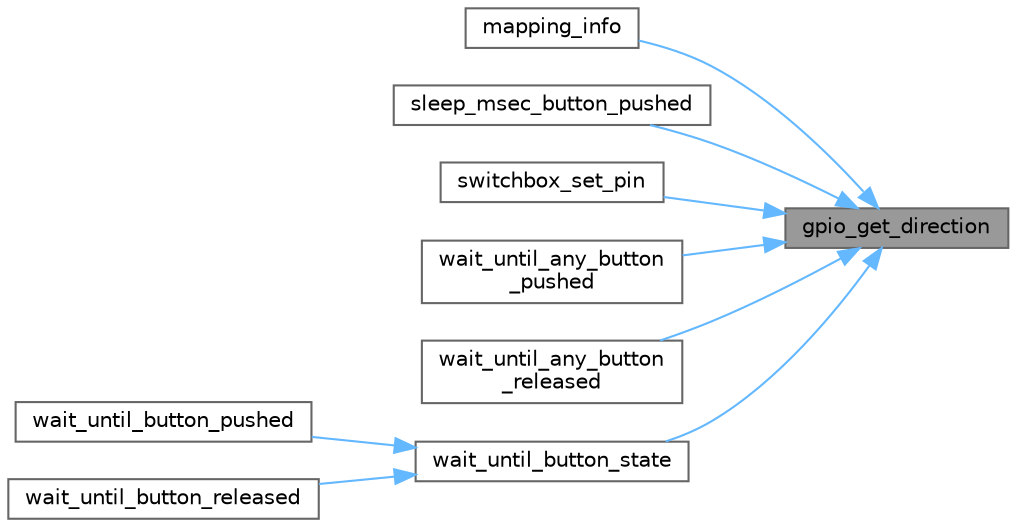 digraph "gpio_get_direction"
{
 // LATEX_PDF_SIZE
  bgcolor="transparent";
  edge [fontname=Helvetica,fontsize=10,labelfontname=Helvetica,labelfontsize=10];
  node [fontname=Helvetica,fontsize=10,shape=box,height=0.2,width=0.4];
  rankdir="RL";
  Node1 [id="Node000001",label="gpio_get_direction",height=0.2,width=0.4,color="gray40", fillcolor="grey60", style="filled", fontcolor="black",tooltip=" "];
  Node1 -> Node2 [id="edge1_Node000001_Node000002",dir="back",color="steelblue1",style="solid",tooltip=" "];
  Node2 [id="Node000002",label="mapping_info",height=0.2,width=0.4,color="grey40", fillcolor="white", style="filled",URL="$group__UTIL.html#gad14cbdc178718d358180c9a1cf83cfc0",tooltip="Displays a table to see where all pins have been mapped, what channels have been linked where and the..."];
  Node1 -> Node3 [id="edge2_Node000001_Node000003",dir="back",color="steelblue1",style="solid",tooltip=" "];
  Node3 [id="Node000003",label="sleep_msec_button_pushed",height=0.2,width=0.4,color="grey40", fillcolor="white", style="filled",URL="$group__BUTTONS.html#ga0cfd4ec403dbb078a31457c34d8e1268",tooltip="Check if the given button is pushed in msec milliseconds. The function does NOT return early."];
  Node1 -> Node4 [id="edge3_Node000001_Node000004",dir="back",color="steelblue1",style="solid",tooltip=" "];
  Node4 [id="Node000004",label="switchbox_set_pin",height=0.2,width=0.4,color="grey40", fillcolor="white", style="filled",URL="$group__SWITCHBOX.html#gaf00e8e471d78f9a6a238bd0b4c3437f5",tooltip="Set the type of a switch pin."];
  Node1 -> Node5 [id="edge4_Node000001_Node000005",dir="back",color="steelblue1",style="solid",tooltip=" "];
  Node5 [id="Node000005",label="wait_until_any_button\l_pushed",height=0.2,width=0.4,color="grey40", fillcolor="white", style="filled",URL="$group__BUTTONS.html#ga3249cfa7eaa3dc7217b466e2bd1d6067",tooltip="Wait until any button is not pushed (which may be immediately)."];
  Node1 -> Node6 [id="edge5_Node000001_Node000006",dir="back",color="steelblue1",style="solid",tooltip=" "];
  Node6 [id="Node000006",label="wait_until_any_button\l_released",height=0.2,width=0.4,color="grey40", fillcolor="white", style="filled",URL="$group__BUTTONS.html#ga5c79a6880ef76e1f96407fb9a1aa8774",tooltip="Wait until the given button is not pushed (which may be immediately)."];
  Node1 -> Node7 [id="edge6_Node000001_Node000007",dir="back",color="steelblue1",style="solid",tooltip=" "];
  Node7 [id="Node000007",label="wait_until_button_state",height=0.2,width=0.4,color="grey40", fillcolor="white", style="filled",URL="$group__BUTTONS.html#ga75a555075662ca2a8a4be526adeb37b3",tooltip="Wait until the given button is in state (which may be immediately)."];
  Node7 -> Node8 [id="edge7_Node000007_Node000008",dir="back",color="steelblue1",style="solid",tooltip=" "];
  Node8 [id="Node000008",label="wait_until_button_pushed",height=0.2,width=0.4,color="grey40", fillcolor="white", style="filled",URL="$group__BUTTONS.html#ga1635729112b5af83feee6a4255cc2373",tooltip="Wait until the given button is pushed (which may be immediately)."];
  Node7 -> Node9 [id="edge8_Node000007_Node000009",dir="back",color="steelblue1",style="solid",tooltip=" "];
  Node9 [id="Node000009",label="wait_until_button_released",height=0.2,width=0.4,color="grey40", fillcolor="white", style="filled",URL="$group__BUTTONS.html#gaa3646a1a39ebd3d5d8f375c4352e4d8b",tooltip="Wait until the given button is not pushed (which may be immediately)."];
}
